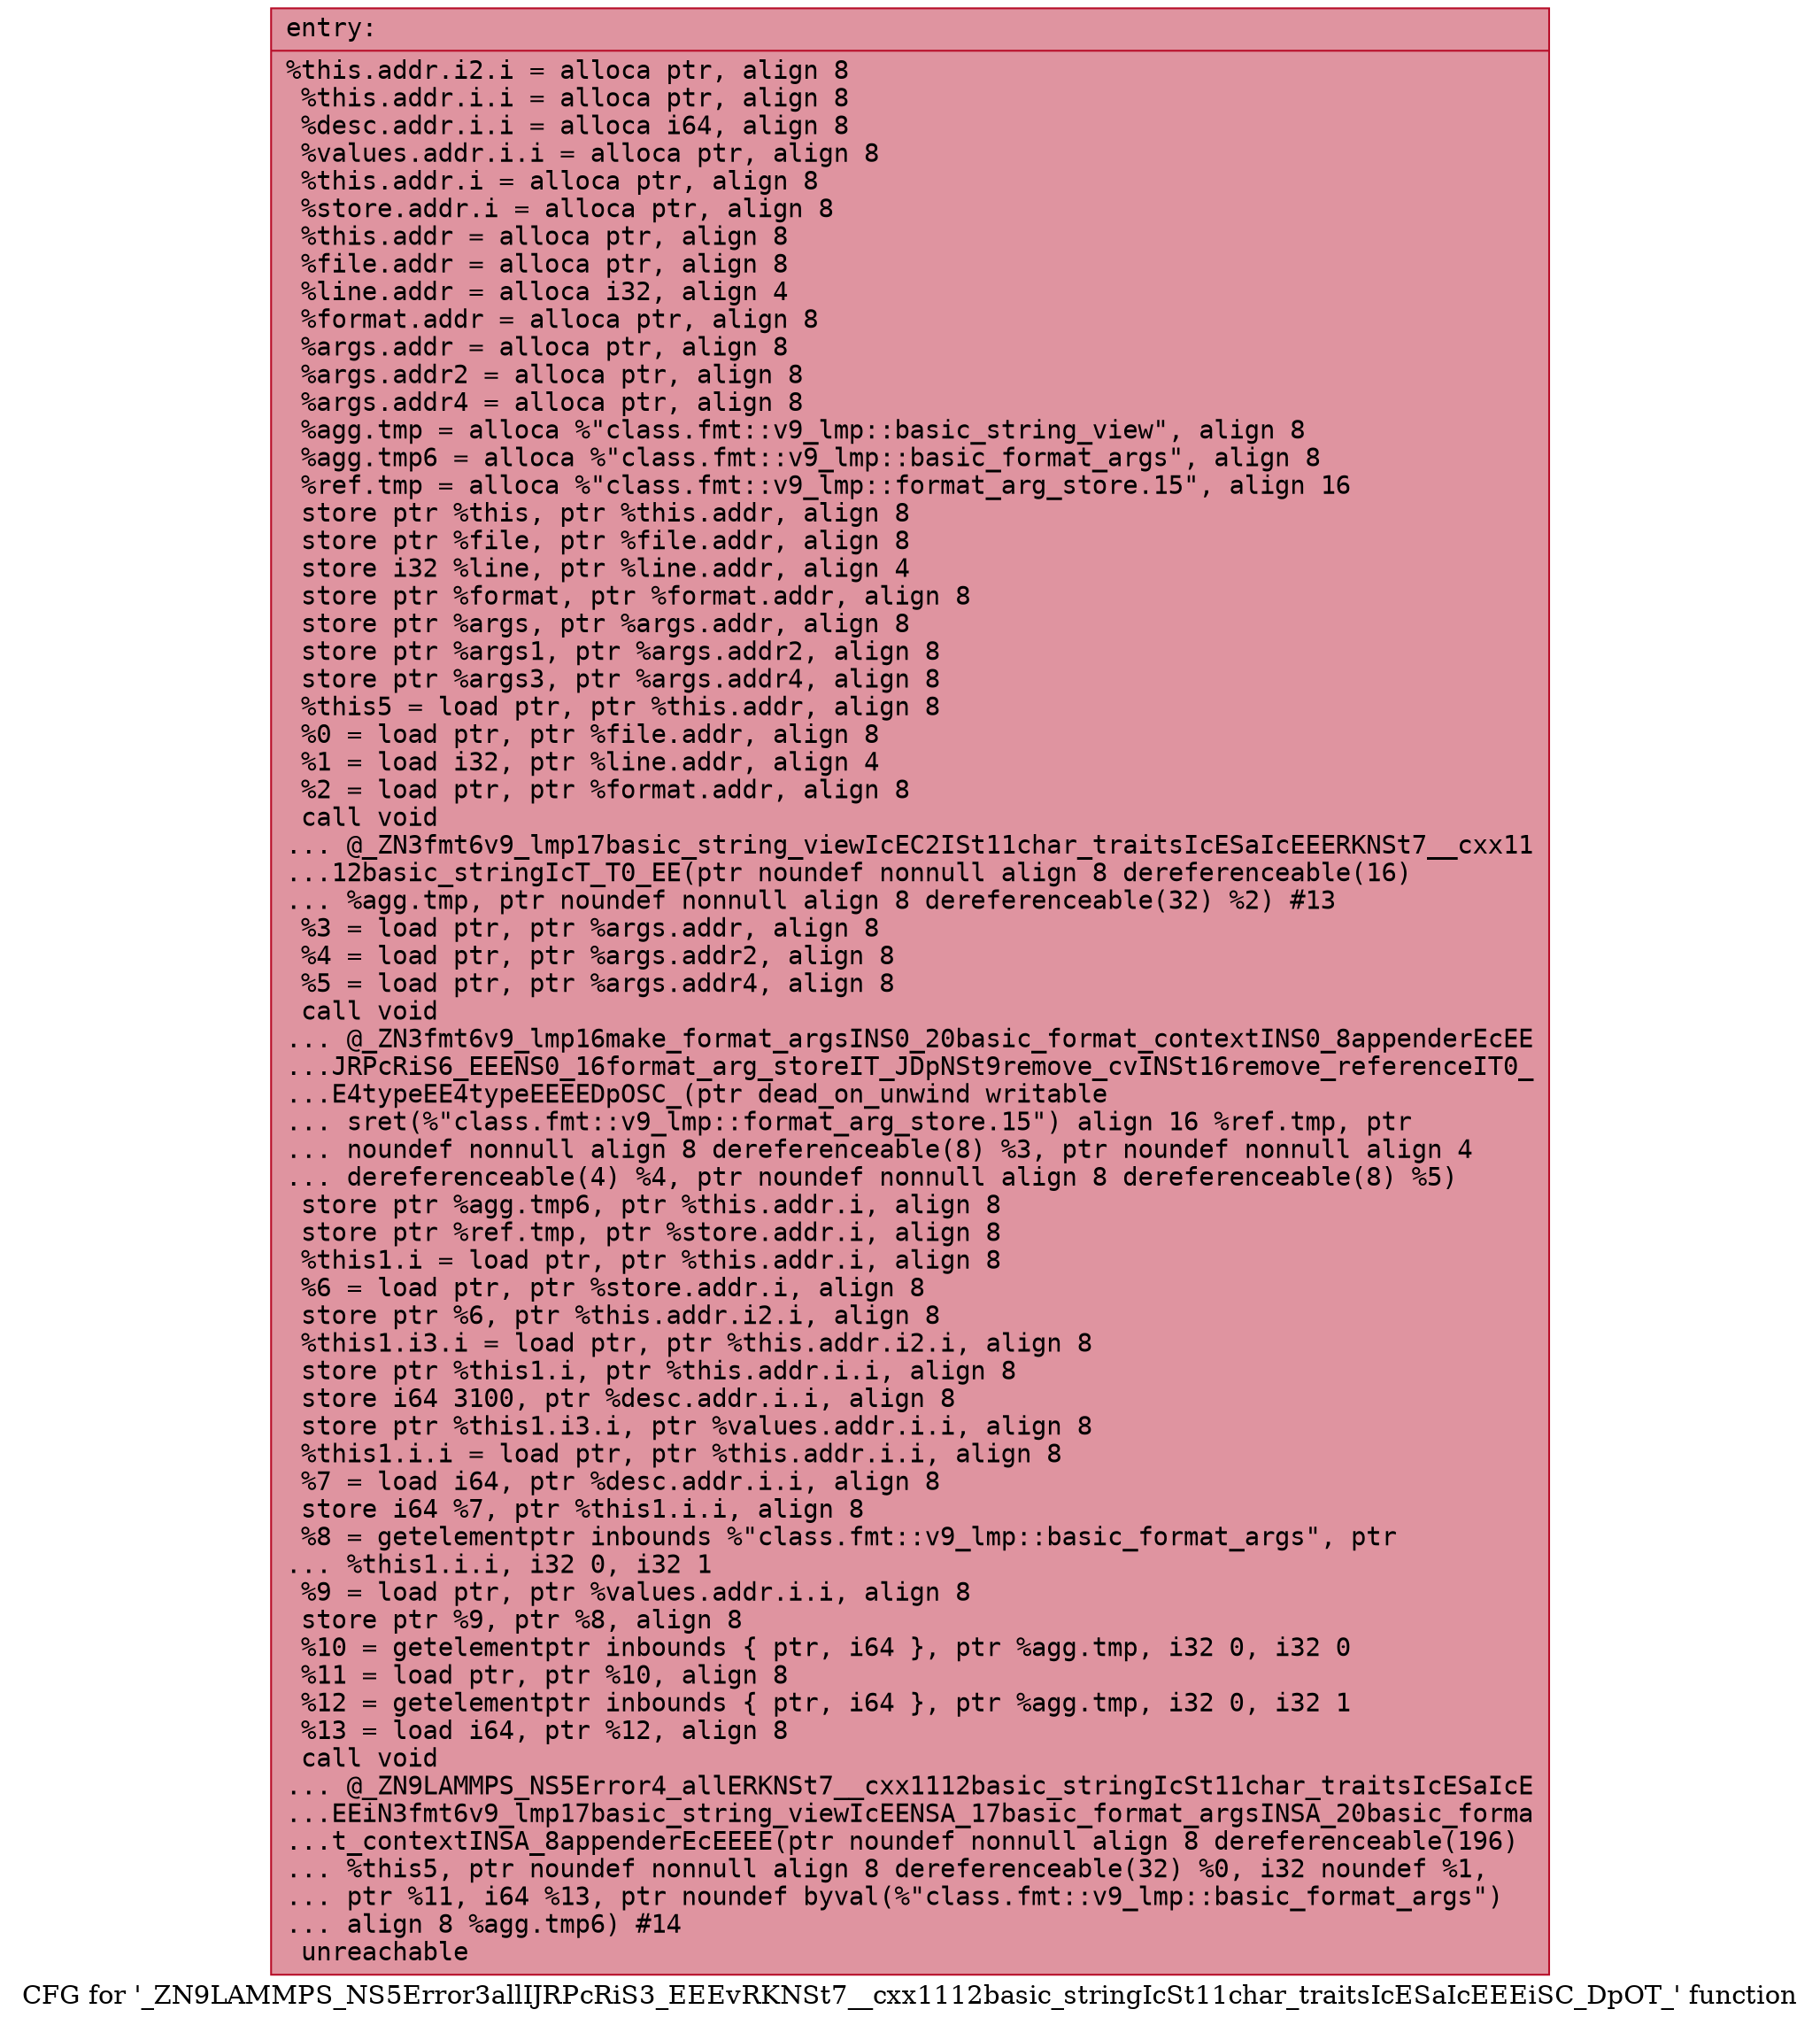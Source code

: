 digraph "CFG for '_ZN9LAMMPS_NS5Error3allIJRPcRiS3_EEEvRKNSt7__cxx1112basic_stringIcSt11char_traitsIcESaIcEEEiSC_DpOT_' function" {
	label="CFG for '_ZN9LAMMPS_NS5Error3allIJRPcRiS3_EEEvRKNSt7__cxx1112basic_stringIcSt11char_traitsIcESaIcEEEiSC_DpOT_' function";

	Node0x55975a6baa00 [shape=record,color="#b70d28ff", style=filled, fillcolor="#b70d2870" fontname="Courier",label="{entry:\l|  %this.addr.i2.i = alloca ptr, align 8\l  %this.addr.i.i = alloca ptr, align 8\l  %desc.addr.i.i = alloca i64, align 8\l  %values.addr.i.i = alloca ptr, align 8\l  %this.addr.i = alloca ptr, align 8\l  %store.addr.i = alloca ptr, align 8\l  %this.addr = alloca ptr, align 8\l  %file.addr = alloca ptr, align 8\l  %line.addr = alloca i32, align 4\l  %format.addr = alloca ptr, align 8\l  %args.addr = alloca ptr, align 8\l  %args.addr2 = alloca ptr, align 8\l  %args.addr4 = alloca ptr, align 8\l  %agg.tmp = alloca %\"class.fmt::v9_lmp::basic_string_view\", align 8\l  %agg.tmp6 = alloca %\"class.fmt::v9_lmp::basic_format_args\", align 8\l  %ref.tmp = alloca %\"class.fmt::v9_lmp::format_arg_store.15\", align 16\l  store ptr %this, ptr %this.addr, align 8\l  store ptr %file, ptr %file.addr, align 8\l  store i32 %line, ptr %line.addr, align 4\l  store ptr %format, ptr %format.addr, align 8\l  store ptr %args, ptr %args.addr, align 8\l  store ptr %args1, ptr %args.addr2, align 8\l  store ptr %args3, ptr %args.addr4, align 8\l  %this5 = load ptr, ptr %this.addr, align 8\l  %0 = load ptr, ptr %file.addr, align 8\l  %1 = load i32, ptr %line.addr, align 4\l  %2 = load ptr, ptr %format.addr, align 8\l  call void\l... @_ZN3fmt6v9_lmp17basic_string_viewIcEC2ISt11char_traitsIcESaIcEEERKNSt7__cxx11\l...12basic_stringIcT_T0_EE(ptr noundef nonnull align 8 dereferenceable(16)\l... %agg.tmp, ptr noundef nonnull align 8 dereferenceable(32) %2) #13\l  %3 = load ptr, ptr %args.addr, align 8\l  %4 = load ptr, ptr %args.addr2, align 8\l  %5 = load ptr, ptr %args.addr4, align 8\l  call void\l... @_ZN3fmt6v9_lmp16make_format_argsINS0_20basic_format_contextINS0_8appenderEcEE\l...JRPcRiS6_EEENS0_16format_arg_storeIT_JDpNSt9remove_cvINSt16remove_referenceIT0_\l...E4typeEE4typeEEEEDpOSC_(ptr dead_on_unwind writable\l... sret(%\"class.fmt::v9_lmp::format_arg_store.15\") align 16 %ref.tmp, ptr\l... noundef nonnull align 8 dereferenceable(8) %3, ptr noundef nonnull align 4\l... dereferenceable(4) %4, ptr noundef nonnull align 8 dereferenceable(8) %5)\l  store ptr %agg.tmp6, ptr %this.addr.i, align 8\l  store ptr %ref.tmp, ptr %store.addr.i, align 8\l  %this1.i = load ptr, ptr %this.addr.i, align 8\l  %6 = load ptr, ptr %store.addr.i, align 8\l  store ptr %6, ptr %this.addr.i2.i, align 8\l  %this1.i3.i = load ptr, ptr %this.addr.i2.i, align 8\l  store ptr %this1.i, ptr %this.addr.i.i, align 8\l  store i64 3100, ptr %desc.addr.i.i, align 8\l  store ptr %this1.i3.i, ptr %values.addr.i.i, align 8\l  %this1.i.i = load ptr, ptr %this.addr.i.i, align 8\l  %7 = load i64, ptr %desc.addr.i.i, align 8\l  store i64 %7, ptr %this1.i.i, align 8\l  %8 = getelementptr inbounds %\"class.fmt::v9_lmp::basic_format_args\", ptr\l... %this1.i.i, i32 0, i32 1\l  %9 = load ptr, ptr %values.addr.i.i, align 8\l  store ptr %9, ptr %8, align 8\l  %10 = getelementptr inbounds \{ ptr, i64 \}, ptr %agg.tmp, i32 0, i32 0\l  %11 = load ptr, ptr %10, align 8\l  %12 = getelementptr inbounds \{ ptr, i64 \}, ptr %agg.tmp, i32 0, i32 1\l  %13 = load i64, ptr %12, align 8\l  call void\l... @_ZN9LAMMPS_NS5Error4_allERKNSt7__cxx1112basic_stringIcSt11char_traitsIcESaIcE\l...EEiN3fmt6v9_lmp17basic_string_viewIcEENSA_17basic_format_argsINSA_20basic_forma\l...t_contextINSA_8appenderEcEEEE(ptr noundef nonnull align 8 dereferenceable(196)\l... %this5, ptr noundef nonnull align 8 dereferenceable(32) %0, i32 noundef %1,\l... ptr %11, i64 %13, ptr noundef byval(%\"class.fmt::v9_lmp::basic_format_args\")\l... align 8 %agg.tmp6) #14\l  unreachable\l}"];
}
